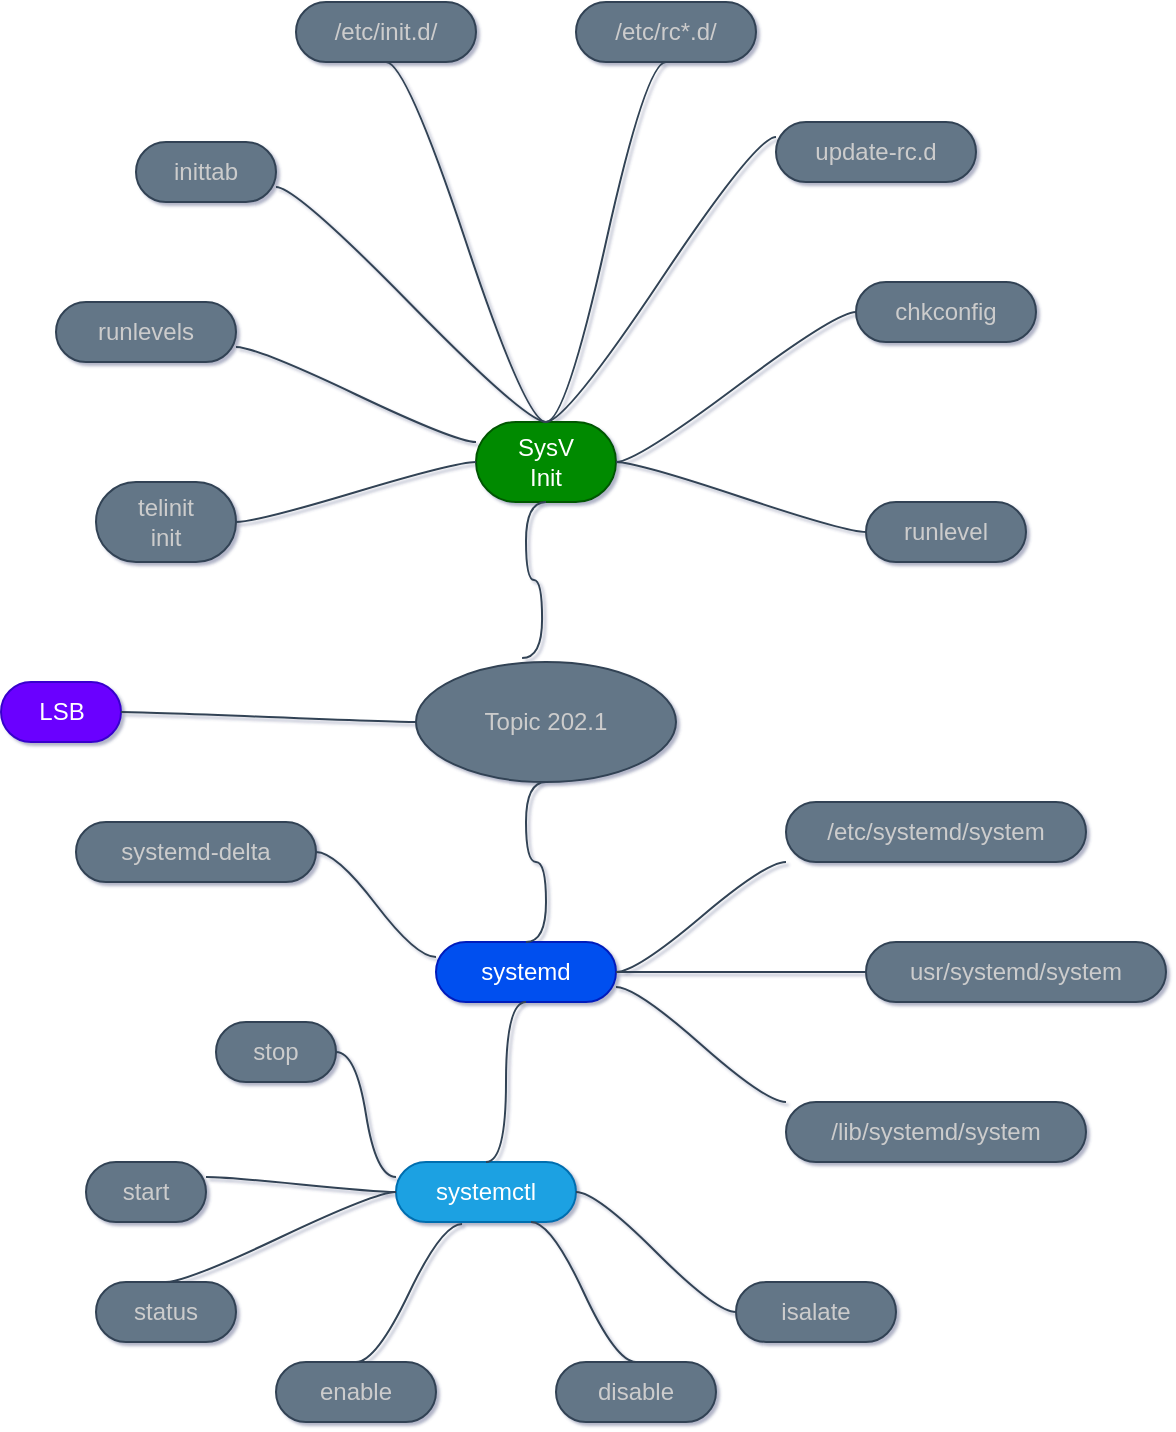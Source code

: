 <mxfile>
    <diagram id="bvMxqJy8REenpndCrTQX" name="Page-1">
        <mxGraphModel dx="916" dy="1534" grid="1" gridSize="10" guides="1" tooltips="1" connect="1" arrows="1" fold="1" page="1" pageScale="1" pageWidth="850" pageHeight="1100" background="none" math="0" shadow="1">
            <root>
                <mxCell id="0"/>
                <mxCell id="1" parent="0"/>
                <mxCell id="8" value="Topic 202.1" style="ellipse;whiteSpace=wrap;html=1;align=center;treeFolding=1;treeMoving=1;newEdgeStyle={&quot;edgeStyle&quot;:&quot;entityRelationEdgeStyle&quot;,&quot;startArrow&quot;:&quot;none&quot;,&quot;endArrow&quot;:&quot;none&quot;,&quot;segment&quot;:10,&quot;curved&quot;:1};fillColor=#647687;fontColor=#CCCCCC;strokeColor=#314354;" parent="1" vertex="1">
                    <mxGeometry x="380" y="-400" width="130" height="60" as="geometry"/>
                </mxCell>
                <mxCell id="11" value="SysV&lt;br&gt;Init" style="whiteSpace=wrap;html=1;rounded=1;arcSize=50;align=center;verticalAlign=middle;strokeWidth=1;autosize=1;spacing=4;treeFolding=1;treeMoving=1;newEdgeStyle={&quot;edgeStyle&quot;:&quot;entityRelationEdgeStyle&quot;,&quot;startArrow&quot;:&quot;none&quot;,&quot;endArrow&quot;:&quot;none&quot;,&quot;segment&quot;:10,&quot;curved&quot;:1};fillColor=#008a00;fontColor=#ffffff;strokeColor=#005700;" parent="1" vertex="1">
                    <mxGeometry x="410" y="-520" width="70" height="40" as="geometry"/>
                </mxCell>
                <mxCell id="14" value="systemd" style="whiteSpace=wrap;html=1;rounded=1;arcSize=50;align=center;verticalAlign=middle;strokeWidth=1;autosize=1;spacing=4;treeFolding=1;treeMoving=1;newEdgeStyle={&quot;edgeStyle&quot;:&quot;entityRelationEdgeStyle&quot;,&quot;startArrow&quot;:&quot;none&quot;,&quot;endArrow&quot;:&quot;none&quot;,&quot;segment&quot;:10,&quot;curved&quot;:1};fillColor=#0050ef;fontColor=#ffffff;strokeColor=#001DBC;" parent="1" vertex="1">
                    <mxGeometry x="390" y="-260" width="90" height="30" as="geometry"/>
                </mxCell>
                <mxCell id="16" value="runlevel" style="whiteSpace=wrap;html=1;rounded=1;arcSize=50;align=center;verticalAlign=middle;strokeWidth=1;autosize=1;spacing=4;treeFolding=1;treeMoving=1;newEdgeStyle={&quot;edgeStyle&quot;:&quot;entityRelationEdgeStyle&quot;,&quot;startArrow&quot;:&quot;none&quot;,&quot;endArrow&quot;:&quot;none&quot;,&quot;segment&quot;:10,&quot;curved&quot;:1};fillColor=#647687;fontColor=#CCCCCC;strokeColor=#314354;" parent="1" vertex="1">
                    <mxGeometry x="605" y="-480" width="80" height="30" as="geometry"/>
                </mxCell>
                <mxCell id="98" value="update-rc.d" style="whiteSpace=wrap;html=1;rounded=1;arcSize=50;align=center;verticalAlign=middle;strokeWidth=1;autosize=1;spacing=4;treeFolding=1;treeMoving=1;newEdgeStyle={&quot;edgeStyle&quot;:&quot;entityRelationEdgeStyle&quot;,&quot;startArrow&quot;:&quot;none&quot;,&quot;endArrow&quot;:&quot;none&quot;,&quot;segment&quot;:10,&quot;curved&quot;:1};fillColor=#647687;fontColor=#CCCCCC;strokeColor=#314354;" parent="1" vertex="1">
                    <mxGeometry x="560.0" y="-670" width="100" height="30" as="geometry"/>
                </mxCell>
                <mxCell id="100" value="telinit&lt;br&gt;init" style="whiteSpace=wrap;html=1;rounded=1;arcSize=50;align=center;verticalAlign=middle;strokeWidth=1;autosize=1;spacing=4;treeFolding=1;treeMoving=1;newEdgeStyle={&quot;edgeStyle&quot;:&quot;entityRelationEdgeStyle&quot;,&quot;startArrow&quot;:&quot;none&quot;,&quot;endArrow&quot;:&quot;none&quot;,&quot;segment&quot;:10,&quot;curved&quot;:1};fillColor=#647687;fontColor=#CCCCCC;strokeColor=#314354;" parent="1" vertex="1">
                    <mxGeometry x="220.0" y="-490" width="70" height="40" as="geometry"/>
                </mxCell>
                <mxCell id="103" value="" style="edgeStyle=entityRelationEdgeStyle;startArrow=none;endArrow=none;segment=10;curved=1;exitX=0.408;exitY=-0.033;exitDx=0;exitDy=0;fillColor=#647687;strokeColor=#314354;shadow=0;fontColor=#CCCCCC;exitPerimeter=0;entryX=0.5;entryY=1;entryDx=0;entryDy=0;" parent="1" source="8" target="11" edge="1">
                    <mxGeometry relative="1" as="geometry">
                        <mxPoint x="595" y="-475" as="sourcePoint"/>
                        <mxPoint x="437" y="-470" as="targetPoint"/>
                    </mxGeometry>
                </mxCell>
                <mxCell id="105" value="" style="edgeStyle=entityRelationEdgeStyle;startArrow=none;endArrow=none;segment=10;curved=1;exitX=0.5;exitY=1;exitDx=0;exitDy=0;entryX=0.5;entryY=0;entryDx=0;entryDy=0;fillColor=#647687;strokeColor=#314354;shadow=0;fontColor=#CCCCCC;" parent="1" source="8" target="14" edge="1">
                    <mxGeometry relative="1" as="geometry">
                        <mxPoint x="480" y="-310" as="sourcePoint"/>
                        <mxPoint x="275" y="-390" as="targetPoint"/>
                    </mxGeometry>
                </mxCell>
                <mxCell id="106" value="" style="edgeStyle=entityRelationEdgeStyle;startArrow=none;endArrow=none;segment=10;curved=1;entryX=0;entryY=0.5;entryDx=0;entryDy=0;fillColor=#647687;strokeColor=#314354;shadow=0;fontColor=#CCCCCC;" parent="1" source="11" target="16" edge="1">
                    <mxGeometry relative="1" as="geometry">
                        <mxPoint x="490" y="-300" as="sourcePoint"/>
                        <mxPoint x="285" y="-380" as="targetPoint"/>
                    </mxGeometry>
                </mxCell>
                <mxCell id="108" value="" style="edgeStyle=entityRelationEdgeStyle;startArrow=none;endArrow=none;segment=10;curved=1;exitX=0;exitY=0.5;exitDx=0;exitDy=0;entryX=1;entryY=0.5;entryDx=0;entryDy=0;fillColor=#647687;strokeColor=#314354;shadow=0;fontColor=#CCCCCC;" parent="1" source="11" target="100" edge="1">
                    <mxGeometry relative="1" as="geometry">
                        <mxPoint x="500" y="-290" as="sourcePoint"/>
                        <mxPoint x="295" y="-370" as="targetPoint"/>
                    </mxGeometry>
                </mxCell>
                <mxCell id="109" value="" style="edgeStyle=entityRelationEdgeStyle;startArrow=none;endArrow=none;segment=10;curved=1;exitX=0;exitY=0.25;exitDx=0;exitDy=0;fillColor=#647687;strokeColor=#314354;shadow=0;fontColor=#CCCCCC;entryX=0.5;entryY=0;entryDx=0;entryDy=0;" parent="1" source="98" target="11" edge="1">
                    <mxGeometry relative="1" as="geometry">
                        <mxPoint x="510" y="-280" as="sourcePoint"/>
                        <mxPoint x="305" y="-360" as="targetPoint"/>
                    </mxGeometry>
                </mxCell>
                <mxCell id="110" value="runlevels" style="whiteSpace=wrap;html=1;rounded=1;arcSize=50;align=center;verticalAlign=middle;strokeWidth=1;autosize=1;spacing=4;treeFolding=1;treeMoving=1;newEdgeStyle={&quot;edgeStyle&quot;:&quot;entityRelationEdgeStyle&quot;,&quot;startArrow&quot;:&quot;none&quot;,&quot;endArrow&quot;:&quot;none&quot;,&quot;segment&quot;:10,&quot;curved&quot;:1};fillColor=#647687;fontColor=#CCCCCC;strokeColor=#314354;" parent="1" vertex="1">
                    <mxGeometry x="200" y="-580" width="90" height="30" as="geometry"/>
                </mxCell>
                <mxCell id="111" value="" style="edgeStyle=entityRelationEdgeStyle;startArrow=none;endArrow=none;segment=10;curved=1;exitX=0;exitY=0.25;exitDx=0;exitDy=0;fillColor=#647687;strokeColor=#314354;shadow=0;fontColor=#CCCCCC;entryX=1;entryY=0.75;entryDx=0;entryDy=0;" parent="1" source="11" target="110" edge="1">
                    <mxGeometry relative="1" as="geometry">
                        <mxPoint x="490" y="-545" as="sourcePoint"/>
                        <mxPoint x="599.5" y="-565" as="targetPoint"/>
                    </mxGeometry>
                </mxCell>
                <mxCell id="112" value="inittab" style="whiteSpace=wrap;html=1;rounded=1;arcSize=50;align=center;verticalAlign=middle;strokeWidth=1;autosize=1;spacing=4;treeFolding=1;treeMoving=1;newEdgeStyle={&quot;edgeStyle&quot;:&quot;entityRelationEdgeStyle&quot;,&quot;startArrow&quot;:&quot;none&quot;,&quot;endArrow&quot;:&quot;none&quot;,&quot;segment&quot;:10,&quot;curved&quot;:1};fillColor=#647687;fontColor=#CCCCCC;strokeColor=#314354;" parent="1" vertex="1">
                    <mxGeometry x="240" y="-660" width="70" height="30" as="geometry"/>
                </mxCell>
                <mxCell id="113" value="" style="edgeStyle=entityRelationEdgeStyle;startArrow=none;endArrow=none;segment=10;curved=1;exitX=0.5;exitY=0;exitDx=0;exitDy=0;fillColor=#647687;strokeColor=#314354;shadow=0;fontColor=#CCCCCC;entryX=1;entryY=0.75;entryDx=0;entryDy=0;" parent="1" source="11" target="112" edge="1">
                    <mxGeometry relative="1" as="geometry">
                        <mxPoint x="678.04" y="-421.98" as="sourcePoint"/>
                        <mxPoint x="692" y="-525" as="targetPoint"/>
                    </mxGeometry>
                </mxCell>
                <mxCell id="115" value="/etc/init.d/" style="whiteSpace=wrap;html=1;rounded=1;arcSize=50;align=center;verticalAlign=middle;strokeWidth=1;autosize=1;spacing=4;treeFolding=1;treeMoving=1;newEdgeStyle={&quot;edgeStyle&quot;:&quot;entityRelationEdgeStyle&quot;,&quot;startArrow&quot;:&quot;none&quot;,&quot;endArrow&quot;:&quot;none&quot;,&quot;segment&quot;:10,&quot;curved&quot;:1};fillColor=#647687;fontColor=#CCCCCC;strokeColor=#314354;" parent="1" vertex="1">
                    <mxGeometry x="320" y="-730" width="90" height="30" as="geometry"/>
                </mxCell>
                <mxCell id="116" value="" style="edgeStyle=entityRelationEdgeStyle;startArrow=none;endArrow=none;segment=10;curved=1;exitX=0.5;exitY=0;exitDx=0;exitDy=0;fillColor=#647687;strokeColor=#314354;shadow=0;fontColor=#CCCCCC;entryX=0.5;entryY=1;entryDx=0;entryDy=0;" parent="1" source="11" target="115" edge="1">
                    <mxGeometry relative="1" as="geometry">
                        <mxPoint x="550" y="-517" as="sourcePoint"/>
                        <mxPoint x="807" y="-507" as="targetPoint"/>
                    </mxGeometry>
                </mxCell>
                <mxCell id="118" value="/etc/rc*.d/" style="whiteSpace=wrap;html=1;rounded=1;arcSize=50;align=center;verticalAlign=middle;strokeWidth=1;autosize=1;spacing=4;treeFolding=1;treeMoving=1;newEdgeStyle={&quot;edgeStyle&quot;:&quot;entityRelationEdgeStyle&quot;,&quot;startArrow&quot;:&quot;none&quot;,&quot;endArrow&quot;:&quot;none&quot;,&quot;segment&quot;:10,&quot;curved&quot;:1};fillColor=#647687;fontColor=#CCCCCC;strokeColor=#314354;" parent="1" vertex="1">
                    <mxGeometry x="460" y="-730" width="90" height="30" as="geometry"/>
                </mxCell>
                <mxCell id="119" value="" style="edgeStyle=entityRelationEdgeStyle;startArrow=none;endArrow=none;segment=10;curved=1;exitX=0.5;exitY=0;exitDx=0;exitDy=0;fillColor=#647687;strokeColor=#314354;shadow=0;fontColor=#CCCCCC;entryX=0.5;entryY=1;entryDx=0;entryDy=0;" parent="1" source="11" target="118" edge="1">
                    <mxGeometry relative="1" as="geometry">
                        <mxPoint x="500" y="-485" as="sourcePoint"/>
                        <mxPoint x="872" y="-457" as="targetPoint"/>
                    </mxGeometry>
                </mxCell>
                <mxCell id="120" value="chkconfig" style="whiteSpace=wrap;html=1;rounded=1;arcSize=50;align=center;verticalAlign=middle;strokeWidth=1;autosize=1;spacing=4;treeFolding=1;treeMoving=1;newEdgeStyle={&quot;edgeStyle&quot;:&quot;entityRelationEdgeStyle&quot;,&quot;startArrow&quot;:&quot;none&quot;,&quot;endArrow&quot;:&quot;none&quot;,&quot;segment&quot;:10,&quot;curved&quot;:1};fillColor=#647687;fontColor=#CCCCCC;strokeColor=#314354;" parent="1" vertex="1">
                    <mxGeometry x="600.0" y="-590" width="90" height="30" as="geometry"/>
                </mxCell>
                <mxCell id="121" value="" style="edgeStyle=entityRelationEdgeStyle;startArrow=none;endArrow=none;segment=10;curved=1;entryX=0;entryY=0.5;entryDx=0;entryDy=0;fillColor=#647687;strokeColor=#314354;shadow=0;fontColor=#CCCCCC;exitX=1;exitY=0.5;exitDx=0;exitDy=0;" parent="1" source="11" target="120" edge="1">
                    <mxGeometry relative="1" as="geometry">
                        <mxPoint x="445" y="-295" as="sourcePoint"/>
                        <mxPoint x="305" y="-360" as="targetPoint"/>
                    </mxGeometry>
                </mxCell>
                <mxCell id="124" value="systemd-delta" style="whiteSpace=wrap;html=1;rounded=1;arcSize=50;align=center;verticalAlign=middle;strokeWidth=1;autosize=1;spacing=4;treeFolding=1;treeMoving=1;newEdgeStyle={&quot;edgeStyle&quot;:&quot;entityRelationEdgeStyle&quot;,&quot;startArrow&quot;:&quot;none&quot;,&quot;endArrow&quot;:&quot;none&quot;,&quot;segment&quot;:10,&quot;curved&quot;:1};fillColor=#647687;fontColor=#CCCCCC;strokeColor=#314354;" parent="1" vertex="1">
                    <mxGeometry x="210" y="-320" width="120" height="30" as="geometry"/>
                </mxCell>
                <mxCell id="125" value="" style="edgeStyle=entityRelationEdgeStyle;startArrow=none;endArrow=none;segment=10;curved=1;exitX=0;exitY=0.25;exitDx=0;exitDy=0;entryX=1;entryY=0.5;entryDx=0;entryDy=0;fillColor=#647687;strokeColor=#314354;shadow=0;fontColor=#CCCCCC;" parent="1" source="14" target="124" edge="1">
                    <mxGeometry relative="1" as="geometry">
                        <mxPoint x="165" y="-360" as="sourcePoint"/>
                        <mxPoint x="-5" y="-410" as="targetPoint"/>
                    </mxGeometry>
                </mxCell>
                <mxCell id="126" value="systemctl" style="whiteSpace=wrap;html=1;rounded=1;arcSize=50;align=center;verticalAlign=middle;strokeWidth=1;autosize=1;spacing=4;treeFolding=1;treeMoving=1;newEdgeStyle={&quot;edgeStyle&quot;:&quot;entityRelationEdgeStyle&quot;,&quot;startArrow&quot;:&quot;none&quot;,&quot;endArrow&quot;:&quot;none&quot;,&quot;segment&quot;:10,&quot;curved&quot;:1};fillColor=#1ba1e2;fontColor=#ffffff;strokeColor=#006EAF;" parent="1" vertex="1">
                    <mxGeometry x="370" y="-150" width="90" height="30" as="geometry"/>
                </mxCell>
                <mxCell id="127" value="" style="edgeStyle=entityRelationEdgeStyle;startArrow=none;endArrow=none;segment=10;curved=1;exitX=0.5;exitY=1;exitDx=0;exitDy=0;entryX=0.5;entryY=0;entryDx=0;entryDy=0;fillColor=#647687;strokeColor=#314354;shadow=0;fontColor=#CCCCCC;" parent="1" source="14" target="126" edge="1">
                    <mxGeometry relative="1" as="geometry">
                        <mxPoint x="65" y="-280" as="sourcePoint"/>
                        <mxPoint x="-105" y="-330" as="targetPoint"/>
                    </mxGeometry>
                </mxCell>
                <mxCell id="128" value="usr/systemd/system" style="whiteSpace=wrap;html=1;rounded=1;arcSize=50;align=center;verticalAlign=middle;strokeWidth=1;autosize=1;spacing=4;treeFolding=1;treeMoving=1;newEdgeStyle={&quot;edgeStyle&quot;:&quot;entityRelationEdgeStyle&quot;,&quot;startArrow&quot;:&quot;none&quot;,&quot;endArrow&quot;:&quot;none&quot;,&quot;segment&quot;:10,&quot;curved&quot;:1};fillColor=#647687;fontColor=#CCCCCC;strokeColor=#314354;" parent="1" vertex="1">
                    <mxGeometry x="605" y="-260" width="150" height="30" as="geometry"/>
                </mxCell>
                <mxCell id="129" value="" style="edgeStyle=entityRelationEdgeStyle;startArrow=none;endArrow=none;segment=10;curved=1;exitX=1;exitY=0.5;exitDx=0;exitDy=0;entryX=0;entryY=0.5;entryDx=0;entryDy=0;fillColor=#647687;strokeColor=#314354;shadow=0;fontColor=#CCCCCC;" parent="1" source="14" target="128" edge="1">
                    <mxGeometry relative="1" as="geometry">
                        <mxPoint x="755" y="-270" as="sourcePoint"/>
                        <mxPoint x="585" y="-320" as="targetPoint"/>
                    </mxGeometry>
                </mxCell>
                <mxCell id="130" value="/etc/systemd/system" style="whiteSpace=wrap;html=1;rounded=1;arcSize=50;align=center;verticalAlign=middle;strokeWidth=1;autosize=1;spacing=4;treeFolding=1;treeMoving=1;newEdgeStyle={&quot;edgeStyle&quot;:&quot;entityRelationEdgeStyle&quot;,&quot;startArrow&quot;:&quot;none&quot;,&quot;endArrow&quot;:&quot;none&quot;,&quot;segment&quot;:10,&quot;curved&quot;:1};fillColor=#647687;fontColor=#CCCCCC;strokeColor=#314354;" parent="1" vertex="1">
                    <mxGeometry x="565" y="-330" width="150" height="30" as="geometry"/>
                </mxCell>
                <mxCell id="131" value="" style="edgeStyle=entityRelationEdgeStyle;startArrow=none;endArrow=none;segment=10;curved=1;entryX=0;entryY=1;entryDx=0;entryDy=0;fillColor=#647687;strokeColor=#314354;shadow=0;fontColor=#CCCCCC;" parent="1" source="14" target="130" edge="1">
                    <mxGeometry relative="1" as="geometry">
                        <mxPoint x="475" y="-250" as="sourcePoint"/>
                        <mxPoint x="395" y="-295" as="targetPoint"/>
                    </mxGeometry>
                </mxCell>
                <mxCell id="132" value="/lib/systemd/system" style="whiteSpace=wrap;html=1;rounded=1;arcSize=50;align=center;verticalAlign=middle;strokeWidth=1;autosize=1;spacing=4;treeFolding=1;treeMoving=1;newEdgeStyle={&quot;edgeStyle&quot;:&quot;entityRelationEdgeStyle&quot;,&quot;startArrow&quot;:&quot;none&quot;,&quot;endArrow&quot;:&quot;none&quot;,&quot;segment&quot;:10,&quot;curved&quot;:1};fillColor=#647687;fontColor=#CCCCCC;strokeColor=#314354;" parent="1" vertex="1">
                    <mxGeometry x="565" y="-180" width="150" height="30" as="geometry"/>
                </mxCell>
                <mxCell id="133" value="" style="edgeStyle=entityRelationEdgeStyle;startArrow=none;endArrow=none;segment=10;curved=1;exitX=1;exitY=0.75;exitDx=0;exitDy=0;entryX=0;entryY=0;entryDx=0;entryDy=0;fillColor=#647687;strokeColor=#314354;shadow=0;fontColor=#CCCCCC;" parent="1" source="14" target="132" edge="1">
                    <mxGeometry relative="1" as="geometry">
                        <mxPoint x="502.98" y="-241" as="sourcePoint"/>
                        <mxPoint x="480" y="-288.99" as="targetPoint"/>
                    </mxGeometry>
                </mxCell>
                <mxCell id="135" value="stop" style="whiteSpace=wrap;html=1;rounded=1;arcSize=50;align=center;verticalAlign=middle;strokeWidth=1;autosize=1;spacing=4;treeFolding=1;treeMoving=1;newEdgeStyle={&quot;edgeStyle&quot;:&quot;entityRelationEdgeStyle&quot;,&quot;startArrow&quot;:&quot;none&quot;,&quot;endArrow&quot;:&quot;none&quot;,&quot;segment&quot;:10,&quot;curved&quot;:1};fillColor=#647687;fontColor=#CCCCCC;strokeColor=#314354;" parent="1" vertex="1">
                    <mxGeometry x="280" y="-220" width="60" height="30" as="geometry"/>
                </mxCell>
                <mxCell id="136" value="" style="edgeStyle=entityRelationEdgeStyle;startArrow=none;endArrow=none;segment=10;curved=1;exitX=0;exitY=0.25;exitDx=0;exitDy=0;entryX=1;entryY=0.5;entryDx=0;entryDy=0;fillColor=#647687;strokeColor=#314354;shadow=0;fontColor=#CCCCCC;" parent="1" source="126" target="135" edge="1">
                    <mxGeometry relative="1" as="geometry">
                        <mxPoint x="350" y="-175" as="sourcePoint"/>
                        <mxPoint x="-255" y="-350" as="targetPoint"/>
                    </mxGeometry>
                </mxCell>
                <mxCell id="137" value="start" style="whiteSpace=wrap;html=1;rounded=1;arcSize=50;align=center;verticalAlign=middle;strokeWidth=1;autosize=1;spacing=4;treeFolding=1;treeMoving=1;newEdgeStyle={&quot;edgeStyle&quot;:&quot;entityRelationEdgeStyle&quot;,&quot;startArrow&quot;:&quot;none&quot;,&quot;endArrow&quot;:&quot;none&quot;,&quot;segment&quot;:10,&quot;curved&quot;:1};fillColor=#647687;fontColor=#CCCCCC;strokeColor=#314354;" parent="1" vertex="1">
                    <mxGeometry x="215" y="-150" width="60" height="30" as="geometry"/>
                </mxCell>
                <mxCell id="138" value="" style="edgeStyle=entityRelationEdgeStyle;startArrow=none;endArrow=none;segment=10;curved=1;entryX=1;entryY=0.25;entryDx=0;entryDy=0;fillColor=#647687;strokeColor=#314354;shadow=0;fontColor=#CCCCCC;" parent="1" source="126" target="137" edge="1">
                    <mxGeometry relative="1" as="geometry">
                        <mxPoint x="350" y="-110" as="sourcePoint"/>
                        <mxPoint x="-270" y="-250" as="targetPoint"/>
                    </mxGeometry>
                </mxCell>
                <mxCell id="139" value="status" style="whiteSpace=wrap;html=1;rounded=1;arcSize=50;align=center;verticalAlign=middle;strokeWidth=1;autosize=1;spacing=4;treeFolding=1;treeMoving=1;newEdgeStyle={&quot;edgeStyle&quot;:&quot;entityRelationEdgeStyle&quot;,&quot;startArrow&quot;:&quot;none&quot;,&quot;endArrow&quot;:&quot;none&quot;,&quot;segment&quot;:10,&quot;curved&quot;:1};fillColor=#647687;fontColor=#CCCCCC;strokeColor=#314354;" parent="1" vertex="1">
                    <mxGeometry x="220" y="-90" width="70" height="30" as="geometry"/>
                </mxCell>
                <mxCell id="140" value="" style="edgeStyle=entityRelationEdgeStyle;startArrow=none;endArrow=none;segment=10;curved=1;exitX=0;exitY=0.5;exitDx=0;exitDy=0;entryX=0.5;entryY=0;entryDx=0;entryDy=0;fillColor=#647687;strokeColor=#314354;shadow=0;fontColor=#CCCCCC;" parent="1" source="126" target="139" edge="1">
                    <mxGeometry relative="1" as="geometry">
                        <mxPoint x="435" y="-140" as="sourcePoint"/>
                        <mxPoint x="-105" y="-240" as="targetPoint"/>
                    </mxGeometry>
                </mxCell>
                <mxCell id="141" value="enable" style="whiteSpace=wrap;html=1;rounded=1;arcSize=50;align=center;verticalAlign=middle;strokeWidth=1;autosize=1;spacing=4;treeFolding=1;treeMoving=1;newEdgeStyle={&quot;edgeStyle&quot;:&quot;entityRelationEdgeStyle&quot;,&quot;startArrow&quot;:&quot;none&quot;,&quot;endArrow&quot;:&quot;none&quot;,&quot;segment&quot;:10,&quot;curved&quot;:1};fillColor=#647687;fontColor=#CCCCCC;strokeColor=#314354;" parent="1" vertex="1">
                    <mxGeometry x="310" y="-50" width="80" height="30" as="geometry"/>
                </mxCell>
                <mxCell id="142" value="" style="edgeStyle=entityRelationEdgeStyle;startArrow=none;endArrow=none;segment=10;curved=1;exitX=0.367;exitY=1.033;exitDx=0;exitDy=0;entryX=0.5;entryY=0;entryDx=0;entryDy=0;fillColor=#647687;strokeColor=#314354;shadow=0;fontColor=#CCCCCC;exitPerimeter=0;" parent="1" source="126" target="141" edge="1">
                    <mxGeometry relative="1" as="geometry">
                        <mxPoint x="455" y="-110" as="sourcePoint"/>
                        <mxPoint x="-85" y="-210" as="targetPoint"/>
                    </mxGeometry>
                </mxCell>
                <mxCell id="143" value="disable" style="whiteSpace=wrap;html=1;rounded=1;arcSize=50;align=center;verticalAlign=middle;strokeWidth=1;autosize=1;spacing=4;treeFolding=1;treeMoving=1;newEdgeStyle={&quot;edgeStyle&quot;:&quot;entityRelationEdgeStyle&quot;,&quot;startArrow&quot;:&quot;none&quot;,&quot;endArrow&quot;:&quot;none&quot;,&quot;segment&quot;:10,&quot;curved&quot;:1};fillColor=#647687;fontColor=#CCCCCC;strokeColor=#314354;" parent="1" vertex="1">
                    <mxGeometry x="450" y="-50" width="80" height="30" as="geometry"/>
                </mxCell>
                <mxCell id="144" value="" style="edgeStyle=entityRelationEdgeStyle;startArrow=none;endArrow=none;segment=10;curved=1;exitX=0.75;exitY=1;exitDx=0;exitDy=0;entryX=0.5;entryY=0;entryDx=0;entryDy=0;fillColor=#647687;strokeColor=#314354;shadow=0;fontColor=#CCCCCC;" parent="1" source="126" target="143" edge="1">
                    <mxGeometry relative="1" as="geometry">
                        <mxPoint x="605" y="-130" as="sourcePoint"/>
                        <mxPoint x="65" y="-230" as="targetPoint"/>
                    </mxGeometry>
                </mxCell>
                <mxCell id="145" value="isalate" style="whiteSpace=wrap;html=1;rounded=1;arcSize=50;align=center;verticalAlign=middle;strokeWidth=1;autosize=1;spacing=4;treeFolding=1;treeMoving=1;newEdgeStyle={&quot;edgeStyle&quot;:&quot;entityRelationEdgeStyle&quot;,&quot;startArrow&quot;:&quot;none&quot;,&quot;endArrow&quot;:&quot;none&quot;,&quot;segment&quot;:10,&quot;curved&quot;:1};fillColor=#647687;fontColor=#CCCCCC;strokeColor=#314354;" parent="1" vertex="1">
                    <mxGeometry x="540" y="-90" width="80" height="30" as="geometry"/>
                </mxCell>
                <mxCell id="146" value="" style="edgeStyle=entityRelationEdgeStyle;startArrow=none;endArrow=none;segment=10;curved=1;exitX=1;exitY=0.5;exitDx=0;exitDy=0;entryX=0;entryY=0.5;entryDx=0;entryDy=0;fillColor=#647687;strokeColor=#314354;shadow=0;fontColor=#CCCCCC;" parent="1" source="126" target="145" edge="1">
                    <mxGeometry relative="1" as="geometry">
                        <mxPoint x="440" y="-212.5" as="sourcePoint"/>
                        <mxPoint x="25" y="-317.5" as="targetPoint"/>
                    </mxGeometry>
                </mxCell>
                <mxCell id="148" value="LSB" style="whiteSpace=wrap;html=1;rounded=1;arcSize=50;align=center;verticalAlign=middle;strokeWidth=1;autosize=1;spacing=4;treeFolding=1;treeMoving=1;newEdgeStyle={&quot;edgeStyle&quot;:&quot;entityRelationEdgeStyle&quot;,&quot;startArrow&quot;:&quot;none&quot;,&quot;endArrow&quot;:&quot;none&quot;,&quot;segment&quot;:10,&quot;curved&quot;:1};fillColor=#6a00ff;fontColor=#ffffff;strokeColor=#3700CC;" parent="1" vertex="1">
                    <mxGeometry x="172.5" y="-390" width="60" height="30" as="geometry"/>
                </mxCell>
                <mxCell id="149" value="" style="edgeStyle=entityRelationEdgeStyle;startArrow=none;endArrow=none;segment=10;curved=1;exitX=0;exitY=0.5;exitDx=0;exitDy=0;fillColor=#647687;strokeColor=#314354;shadow=0;fontColor=#CCCCCC;" parent="1" source="8" target="148" edge="1">
                    <mxGeometry relative="1" as="geometry">
                        <mxPoint x="462.5" y="-400" as="sourcePoint"/>
                        <mxPoint x="-227.5" y="-540" as="targetPoint"/>
                    </mxGeometry>
                </mxCell>
            </root>
        </mxGraphModel>
    </diagram>
</mxfile>